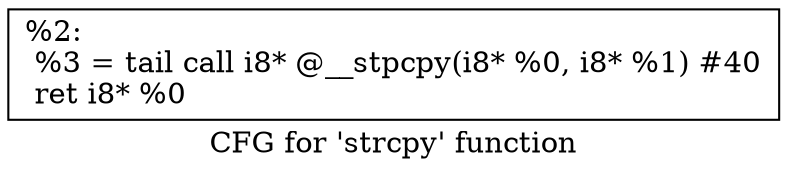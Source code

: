 digraph "CFG for 'strcpy' function" {
	label="CFG for 'strcpy' function";

	Node0x1557290 [shape=record,label="{%2:\l  %3 = tail call i8* @__stpcpy(i8* %0, i8* %1) #40\l  ret i8* %0\l}"];
}
